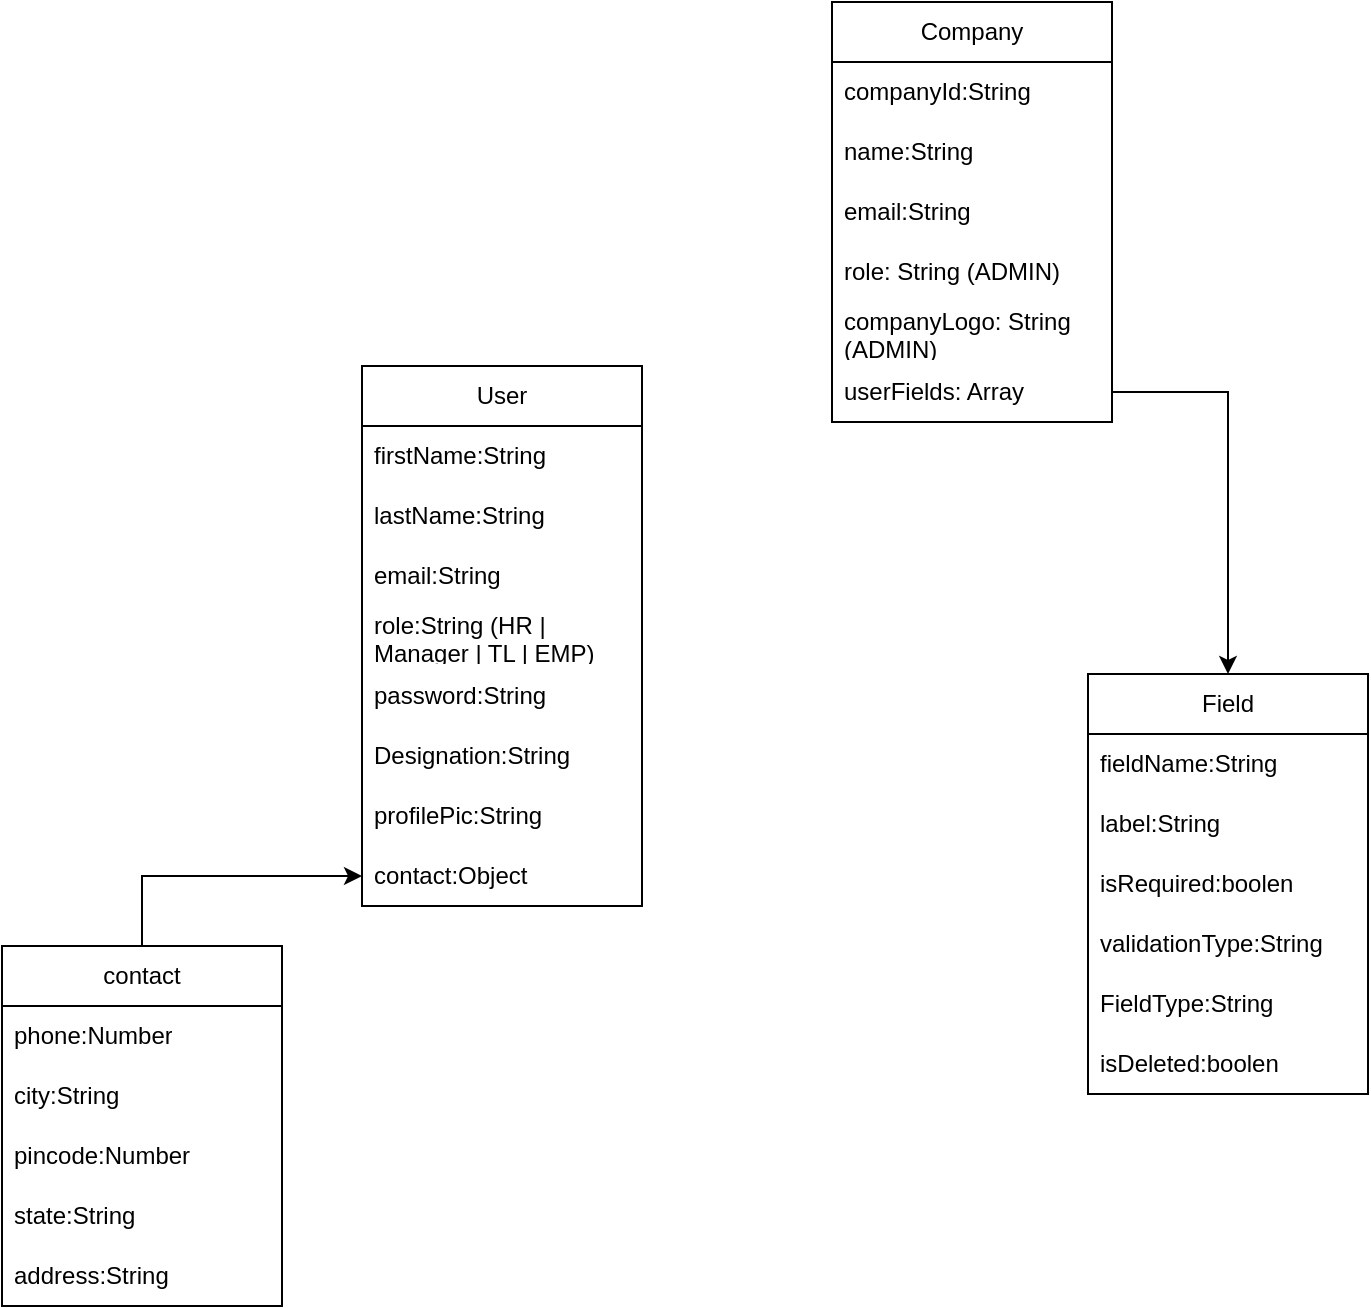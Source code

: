 <mxfile version="24.6.4" type="device">
  <diagram name="Page-1" id="sHE4GDSVWLCBjc-muLqq">
    <mxGraphModel dx="1230" dy="706" grid="0" gridSize="10" guides="1" tooltips="1" connect="1" arrows="1" fold="1" page="1" pageScale="1" pageWidth="850" pageHeight="1100" math="0" shadow="0">
      <root>
        <mxCell id="0" />
        <mxCell id="1" parent="0" />
        <mxCell id="4ccv8c14lbInJ3sj_7KV-1" value="User" style="swimlane;fontStyle=0;childLayout=stackLayout;horizontal=1;startSize=30;horizontalStack=0;resizeParent=1;resizeParentMax=0;resizeLast=0;collapsible=1;marginBottom=0;whiteSpace=wrap;html=1;" vertex="1" parent="1">
          <mxGeometry x="230" y="240" width="140" height="270" as="geometry" />
        </mxCell>
        <mxCell id="4ccv8c14lbInJ3sj_7KV-2" value="firstName:String" style="text;strokeColor=none;fillColor=none;align=left;verticalAlign=middle;spacingLeft=4;spacingRight=4;overflow=hidden;points=[[0,0.5],[1,0.5]];portConstraint=eastwest;rotatable=0;whiteSpace=wrap;html=1;" vertex="1" parent="4ccv8c14lbInJ3sj_7KV-1">
          <mxGeometry y="30" width="140" height="30" as="geometry" />
        </mxCell>
        <mxCell id="4ccv8c14lbInJ3sj_7KV-3" value="lastName:String" style="text;strokeColor=none;fillColor=none;align=left;verticalAlign=middle;spacingLeft=4;spacingRight=4;overflow=hidden;points=[[0,0.5],[1,0.5]];portConstraint=eastwest;rotatable=0;whiteSpace=wrap;html=1;" vertex="1" parent="4ccv8c14lbInJ3sj_7KV-1">
          <mxGeometry y="60" width="140" height="30" as="geometry" />
        </mxCell>
        <mxCell id="4ccv8c14lbInJ3sj_7KV-4" value="email:String" style="text;strokeColor=none;fillColor=none;align=left;verticalAlign=middle;spacingLeft=4;spacingRight=4;overflow=hidden;points=[[0,0.5],[1,0.5]];portConstraint=eastwest;rotatable=0;whiteSpace=wrap;html=1;" vertex="1" parent="4ccv8c14lbInJ3sj_7KV-1">
          <mxGeometry y="90" width="140" height="30" as="geometry" />
        </mxCell>
        <mxCell id="4ccv8c14lbInJ3sj_7KV-9" value="role:String (HR | Manager | TL | EMP)" style="text;strokeColor=none;fillColor=none;align=left;verticalAlign=middle;spacingLeft=4;spacingRight=4;overflow=hidden;points=[[0,0.5],[1,0.5]];portConstraint=eastwest;rotatable=0;whiteSpace=wrap;html=1;" vertex="1" parent="4ccv8c14lbInJ3sj_7KV-1">
          <mxGeometry y="120" width="140" height="30" as="geometry" />
        </mxCell>
        <mxCell id="4ccv8c14lbInJ3sj_7KV-10" value="password:String" style="text;strokeColor=none;fillColor=none;align=left;verticalAlign=middle;spacingLeft=4;spacingRight=4;overflow=hidden;points=[[0,0.5],[1,0.5]];portConstraint=eastwest;rotatable=0;whiteSpace=wrap;html=1;" vertex="1" parent="4ccv8c14lbInJ3sj_7KV-1">
          <mxGeometry y="150" width="140" height="30" as="geometry" />
        </mxCell>
        <mxCell id="4ccv8c14lbInJ3sj_7KV-11" value="Designation:String" style="text;strokeColor=none;fillColor=none;align=left;verticalAlign=middle;spacingLeft=4;spacingRight=4;overflow=hidden;points=[[0,0.5],[1,0.5]];portConstraint=eastwest;rotatable=0;whiteSpace=wrap;html=1;" vertex="1" parent="4ccv8c14lbInJ3sj_7KV-1">
          <mxGeometry y="180" width="140" height="30" as="geometry" />
        </mxCell>
        <mxCell id="4ccv8c14lbInJ3sj_7KV-12" value="profilePic:String" style="text;strokeColor=none;fillColor=none;align=left;verticalAlign=middle;spacingLeft=4;spacingRight=4;overflow=hidden;points=[[0,0.5],[1,0.5]];portConstraint=eastwest;rotatable=0;whiteSpace=wrap;html=1;" vertex="1" parent="4ccv8c14lbInJ3sj_7KV-1">
          <mxGeometry y="210" width="140" height="30" as="geometry" />
        </mxCell>
        <mxCell id="4ccv8c14lbInJ3sj_7KV-13" value="contact:Object" style="text;strokeColor=none;fillColor=none;align=left;verticalAlign=middle;spacingLeft=4;spacingRight=4;overflow=hidden;points=[[0,0.5],[1,0.5]];portConstraint=eastwest;rotatable=0;whiteSpace=wrap;html=1;" vertex="1" parent="4ccv8c14lbInJ3sj_7KV-1">
          <mxGeometry y="240" width="140" height="30" as="geometry" />
        </mxCell>
        <mxCell id="4ccv8c14lbInJ3sj_7KV-20" style="edgeStyle=orthogonalEdgeStyle;rounded=0;orthogonalLoop=1;jettySize=auto;html=1;exitX=0.5;exitY=0;exitDx=0;exitDy=0;entryX=0;entryY=0.5;entryDx=0;entryDy=0;" edge="1" parent="1" source="4ccv8c14lbInJ3sj_7KV-14" target="4ccv8c14lbInJ3sj_7KV-13">
          <mxGeometry relative="1" as="geometry">
            <Array as="points">
              <mxPoint x="120" y="495" />
            </Array>
          </mxGeometry>
        </mxCell>
        <mxCell id="4ccv8c14lbInJ3sj_7KV-14" value="contact" style="swimlane;fontStyle=0;childLayout=stackLayout;horizontal=1;startSize=30;horizontalStack=0;resizeParent=1;resizeParentMax=0;resizeLast=0;collapsible=1;marginBottom=0;whiteSpace=wrap;html=1;" vertex="1" parent="1">
          <mxGeometry x="50" y="530" width="140" height="180" as="geometry" />
        </mxCell>
        <mxCell id="4ccv8c14lbInJ3sj_7KV-15" value="phone:Number" style="text;strokeColor=none;fillColor=none;align=left;verticalAlign=middle;spacingLeft=4;spacingRight=4;overflow=hidden;points=[[0,0.5],[1,0.5]];portConstraint=eastwest;rotatable=0;whiteSpace=wrap;html=1;" vertex="1" parent="4ccv8c14lbInJ3sj_7KV-14">
          <mxGeometry y="30" width="140" height="30" as="geometry" />
        </mxCell>
        <mxCell id="4ccv8c14lbInJ3sj_7KV-16" value="city:String" style="text;strokeColor=none;fillColor=none;align=left;verticalAlign=middle;spacingLeft=4;spacingRight=4;overflow=hidden;points=[[0,0.5],[1,0.5]];portConstraint=eastwest;rotatable=0;whiteSpace=wrap;html=1;" vertex="1" parent="4ccv8c14lbInJ3sj_7KV-14">
          <mxGeometry y="60" width="140" height="30" as="geometry" />
        </mxCell>
        <mxCell id="4ccv8c14lbInJ3sj_7KV-17" value="pincode:Number" style="text;strokeColor=none;fillColor=none;align=left;verticalAlign=middle;spacingLeft=4;spacingRight=4;overflow=hidden;points=[[0,0.5],[1,0.5]];portConstraint=eastwest;rotatable=0;whiteSpace=wrap;html=1;" vertex="1" parent="4ccv8c14lbInJ3sj_7KV-14">
          <mxGeometry y="90" width="140" height="30" as="geometry" />
        </mxCell>
        <mxCell id="4ccv8c14lbInJ3sj_7KV-18" value="state:String" style="text;strokeColor=none;fillColor=none;align=left;verticalAlign=middle;spacingLeft=4;spacingRight=4;overflow=hidden;points=[[0,0.5],[1,0.5]];portConstraint=eastwest;rotatable=0;whiteSpace=wrap;html=1;" vertex="1" parent="4ccv8c14lbInJ3sj_7KV-14">
          <mxGeometry y="120" width="140" height="30" as="geometry" />
        </mxCell>
        <mxCell id="4ccv8c14lbInJ3sj_7KV-19" value="address:String" style="text;strokeColor=none;fillColor=none;align=left;verticalAlign=middle;spacingLeft=4;spacingRight=4;overflow=hidden;points=[[0,0.5],[1,0.5]];portConstraint=eastwest;rotatable=0;whiteSpace=wrap;html=1;" vertex="1" parent="4ccv8c14lbInJ3sj_7KV-14">
          <mxGeometry y="150" width="140" height="30" as="geometry" />
        </mxCell>
        <mxCell id="4ccv8c14lbInJ3sj_7KV-21" value="Company" style="swimlane;fontStyle=0;childLayout=stackLayout;horizontal=1;startSize=30;horizontalStack=0;resizeParent=1;resizeParentMax=0;resizeLast=0;collapsible=1;marginBottom=0;whiteSpace=wrap;html=1;" vertex="1" parent="1">
          <mxGeometry x="465" y="58" width="140" height="210" as="geometry" />
        </mxCell>
        <mxCell id="4ccv8c14lbInJ3sj_7KV-22" value="companyId:String" style="text;strokeColor=none;fillColor=none;align=left;verticalAlign=middle;spacingLeft=4;spacingRight=4;overflow=hidden;points=[[0,0.5],[1,0.5]];portConstraint=eastwest;rotatable=0;whiteSpace=wrap;html=1;" vertex="1" parent="4ccv8c14lbInJ3sj_7KV-21">
          <mxGeometry y="30" width="140" height="30" as="geometry" />
        </mxCell>
        <mxCell id="4ccv8c14lbInJ3sj_7KV-23" value="name:String" style="text;strokeColor=none;fillColor=none;align=left;verticalAlign=middle;spacingLeft=4;spacingRight=4;overflow=hidden;points=[[0,0.5],[1,0.5]];portConstraint=eastwest;rotatable=0;whiteSpace=wrap;html=1;" vertex="1" parent="4ccv8c14lbInJ3sj_7KV-21">
          <mxGeometry y="60" width="140" height="30" as="geometry" />
        </mxCell>
        <mxCell id="4ccv8c14lbInJ3sj_7KV-24" value="email:String" style="text;strokeColor=none;fillColor=none;align=left;verticalAlign=middle;spacingLeft=4;spacingRight=4;overflow=hidden;points=[[0,0.5],[1,0.5]];portConstraint=eastwest;rotatable=0;whiteSpace=wrap;html=1;" vertex="1" parent="4ccv8c14lbInJ3sj_7KV-21">
          <mxGeometry y="90" width="140" height="30" as="geometry" />
        </mxCell>
        <mxCell id="4ccv8c14lbInJ3sj_7KV-25" value="role: String (ADMIN)" style="text;strokeColor=none;fillColor=none;align=left;verticalAlign=middle;spacingLeft=4;spacingRight=4;overflow=hidden;points=[[0,0.5],[1,0.5]];portConstraint=eastwest;rotatable=0;whiteSpace=wrap;html=1;" vertex="1" parent="4ccv8c14lbInJ3sj_7KV-21">
          <mxGeometry y="120" width="140" height="30" as="geometry" />
        </mxCell>
        <mxCell id="4ccv8c14lbInJ3sj_7KV-28" value="companyLogo: String (ADMIN)" style="text;strokeColor=none;fillColor=none;align=left;verticalAlign=middle;spacingLeft=4;spacingRight=4;overflow=hidden;points=[[0,0.5],[1,0.5]];portConstraint=eastwest;rotatable=0;whiteSpace=wrap;html=1;" vertex="1" parent="4ccv8c14lbInJ3sj_7KV-21">
          <mxGeometry y="150" width="140" height="30" as="geometry" />
        </mxCell>
        <mxCell id="4ccv8c14lbInJ3sj_7KV-29" value="userFields: Array" style="text;strokeColor=none;fillColor=none;align=left;verticalAlign=middle;spacingLeft=4;spacingRight=4;overflow=hidden;points=[[0,0.5],[1,0.5]];portConstraint=eastwest;rotatable=0;whiteSpace=wrap;html=1;" vertex="1" parent="4ccv8c14lbInJ3sj_7KV-21">
          <mxGeometry y="180" width="140" height="30" as="geometry" />
        </mxCell>
        <mxCell id="4ccv8c14lbInJ3sj_7KV-32" value="Field" style="swimlane;fontStyle=0;childLayout=stackLayout;horizontal=1;startSize=30;horizontalStack=0;resizeParent=1;resizeParentMax=0;resizeLast=0;collapsible=1;marginBottom=0;whiteSpace=wrap;html=1;" vertex="1" parent="1">
          <mxGeometry x="593" y="394" width="140" height="210" as="geometry" />
        </mxCell>
        <mxCell id="4ccv8c14lbInJ3sj_7KV-33" value="fieldName:String" style="text;strokeColor=none;fillColor=none;align=left;verticalAlign=middle;spacingLeft=4;spacingRight=4;overflow=hidden;points=[[0,0.5],[1,0.5]];portConstraint=eastwest;rotatable=0;whiteSpace=wrap;html=1;" vertex="1" parent="4ccv8c14lbInJ3sj_7KV-32">
          <mxGeometry y="30" width="140" height="30" as="geometry" />
        </mxCell>
        <mxCell id="4ccv8c14lbInJ3sj_7KV-34" value="label:String" style="text;strokeColor=none;fillColor=none;align=left;verticalAlign=middle;spacingLeft=4;spacingRight=4;overflow=hidden;points=[[0,0.5],[1,0.5]];portConstraint=eastwest;rotatable=0;whiteSpace=wrap;html=1;" vertex="1" parent="4ccv8c14lbInJ3sj_7KV-32">
          <mxGeometry y="60" width="140" height="30" as="geometry" />
        </mxCell>
        <mxCell id="4ccv8c14lbInJ3sj_7KV-35" value="isRequired:boolen" style="text;strokeColor=none;fillColor=none;align=left;verticalAlign=middle;spacingLeft=4;spacingRight=4;overflow=hidden;points=[[0,0.5],[1,0.5]];portConstraint=eastwest;rotatable=0;whiteSpace=wrap;html=1;" vertex="1" parent="4ccv8c14lbInJ3sj_7KV-32">
          <mxGeometry y="90" width="140" height="30" as="geometry" />
        </mxCell>
        <mxCell id="4ccv8c14lbInJ3sj_7KV-38" value="validationType:String" style="text;strokeColor=none;fillColor=none;align=left;verticalAlign=middle;spacingLeft=4;spacingRight=4;overflow=hidden;points=[[0,0.5],[1,0.5]];portConstraint=eastwest;rotatable=0;whiteSpace=wrap;html=1;" vertex="1" parent="4ccv8c14lbInJ3sj_7KV-32">
          <mxGeometry y="120" width="140" height="30" as="geometry" />
        </mxCell>
        <mxCell id="4ccv8c14lbInJ3sj_7KV-39" value="FieldType:String" style="text;strokeColor=none;fillColor=none;align=left;verticalAlign=middle;spacingLeft=4;spacingRight=4;overflow=hidden;points=[[0,0.5],[1,0.5]];portConstraint=eastwest;rotatable=0;whiteSpace=wrap;html=1;" vertex="1" parent="4ccv8c14lbInJ3sj_7KV-32">
          <mxGeometry y="150" width="140" height="30" as="geometry" />
        </mxCell>
        <mxCell id="4ccv8c14lbInJ3sj_7KV-40" value="isDeleted:boolen" style="text;strokeColor=none;fillColor=none;align=left;verticalAlign=middle;spacingLeft=4;spacingRight=4;overflow=hidden;points=[[0,0.5],[1,0.5]];portConstraint=eastwest;rotatable=0;whiteSpace=wrap;html=1;" vertex="1" parent="4ccv8c14lbInJ3sj_7KV-32">
          <mxGeometry y="180" width="140" height="30" as="geometry" />
        </mxCell>
        <mxCell id="4ccv8c14lbInJ3sj_7KV-31" style="edgeStyle=orthogonalEdgeStyle;rounded=0;orthogonalLoop=1;jettySize=auto;html=1;entryX=0.5;entryY=0;entryDx=0;entryDy=0;" edge="1" parent="1" source="4ccv8c14lbInJ3sj_7KV-29" target="4ccv8c14lbInJ3sj_7KV-32">
          <mxGeometry relative="1" as="geometry">
            <mxPoint x="630" y="410" as="targetPoint" />
          </mxGeometry>
        </mxCell>
      </root>
    </mxGraphModel>
  </diagram>
</mxfile>
